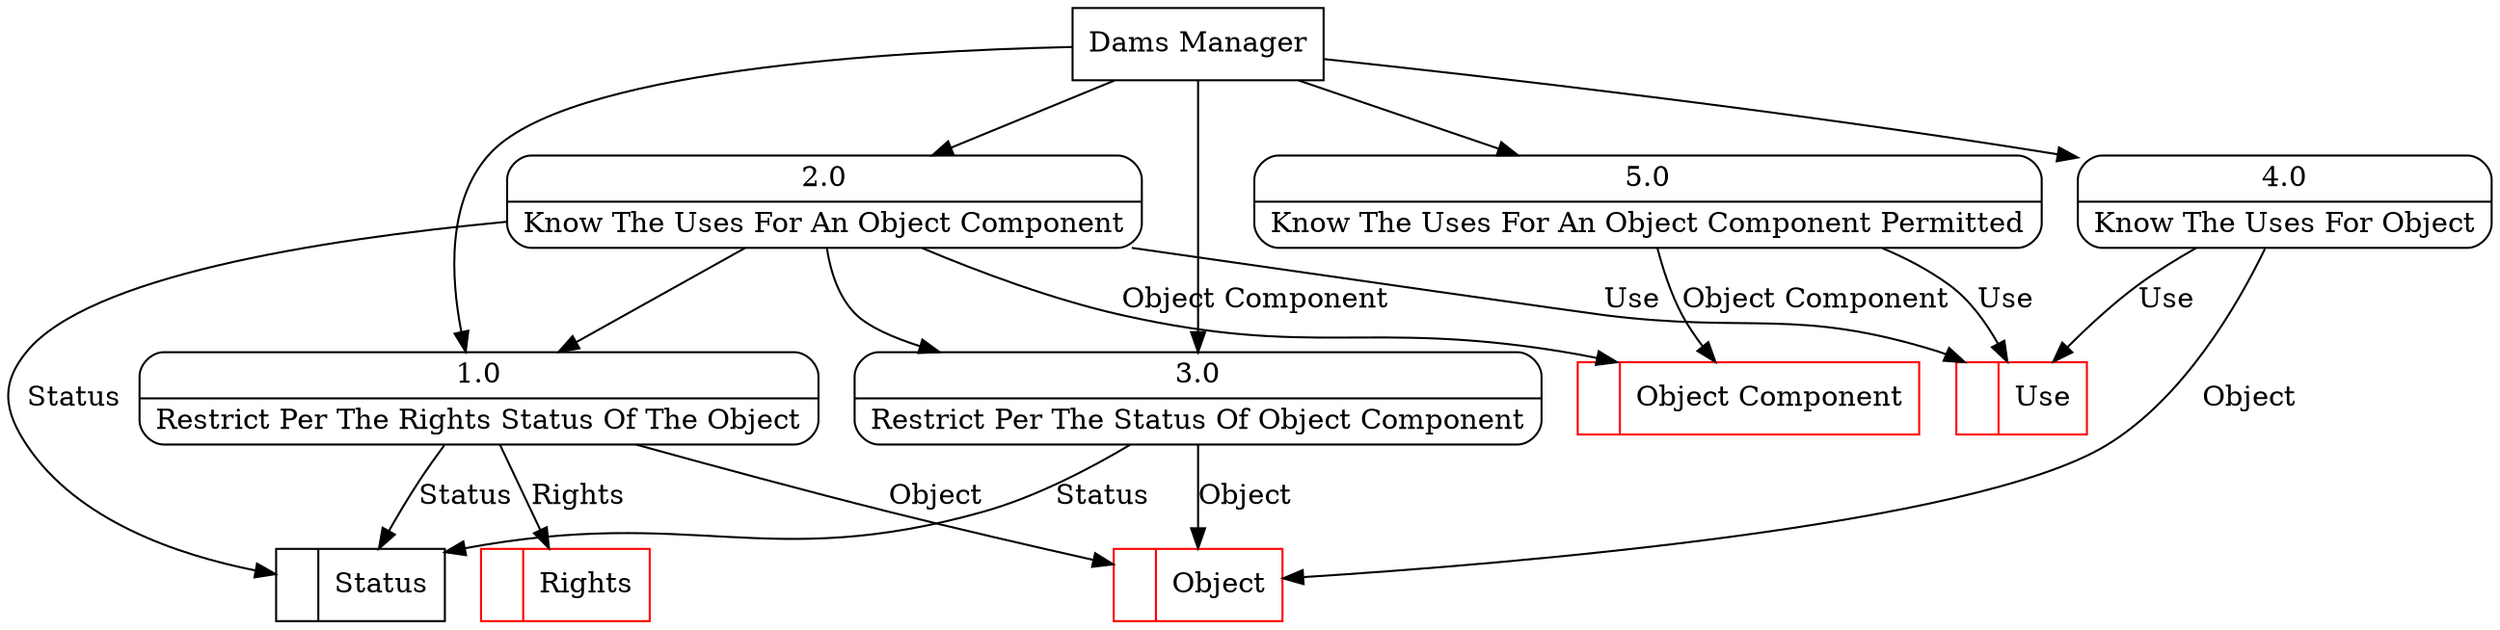 digraph dfd2{ 
node[shape=record]
200 [label="<f0>  |<f1> Object Component " color=red];
201 [label="<f0>  |<f1> Use " color=red];
202 [label="<f0>  |<f1> Object " color=red];
203 [label="<f0>  |<f1> Status " ];
204 [label="<f0>  |<f1> Rights " color=red];
205 [label="Dams Manager" shape=box];
206 [label="{<f0> 1.0|<f1> Restrict Per The Rights Status Of The Object }" shape=Mrecord];
207 [label="{<f0> 2.0|<f1> Know The Uses For An Object Component }" shape=Mrecord];
208 [label="{<f0> 3.0|<f1> Restrict Per The Status Of Object Component }" shape=Mrecord];
209 [label="{<f0> 4.0|<f1> Know The Uses For Object }" shape=Mrecord];
210 [label="{<f0> 5.0|<f1> Know The Uses For An Object Component Permitted }" shape=Mrecord];
205 -> 206
205 -> 207
205 -> 208
205 -> 209
205 -> 210
206 -> 202 [label="Object"]
206 -> 203 [label="Status"]
207 -> 206
207 -> 208
207 -> 200 [label="Object Component"]
207 -> 203 [label="Status"]
207 -> 201 [label="Use"]
208 -> 203 [label="Status"]
208 -> 202 [label="Object"]
209 -> 202 [label="Object"]
209 -> 201 [label="Use"]
210 -> 201 [label="Use"]
210 -> 200 [label="Object Component"]
206 -> 204 [label="Rights"]
}